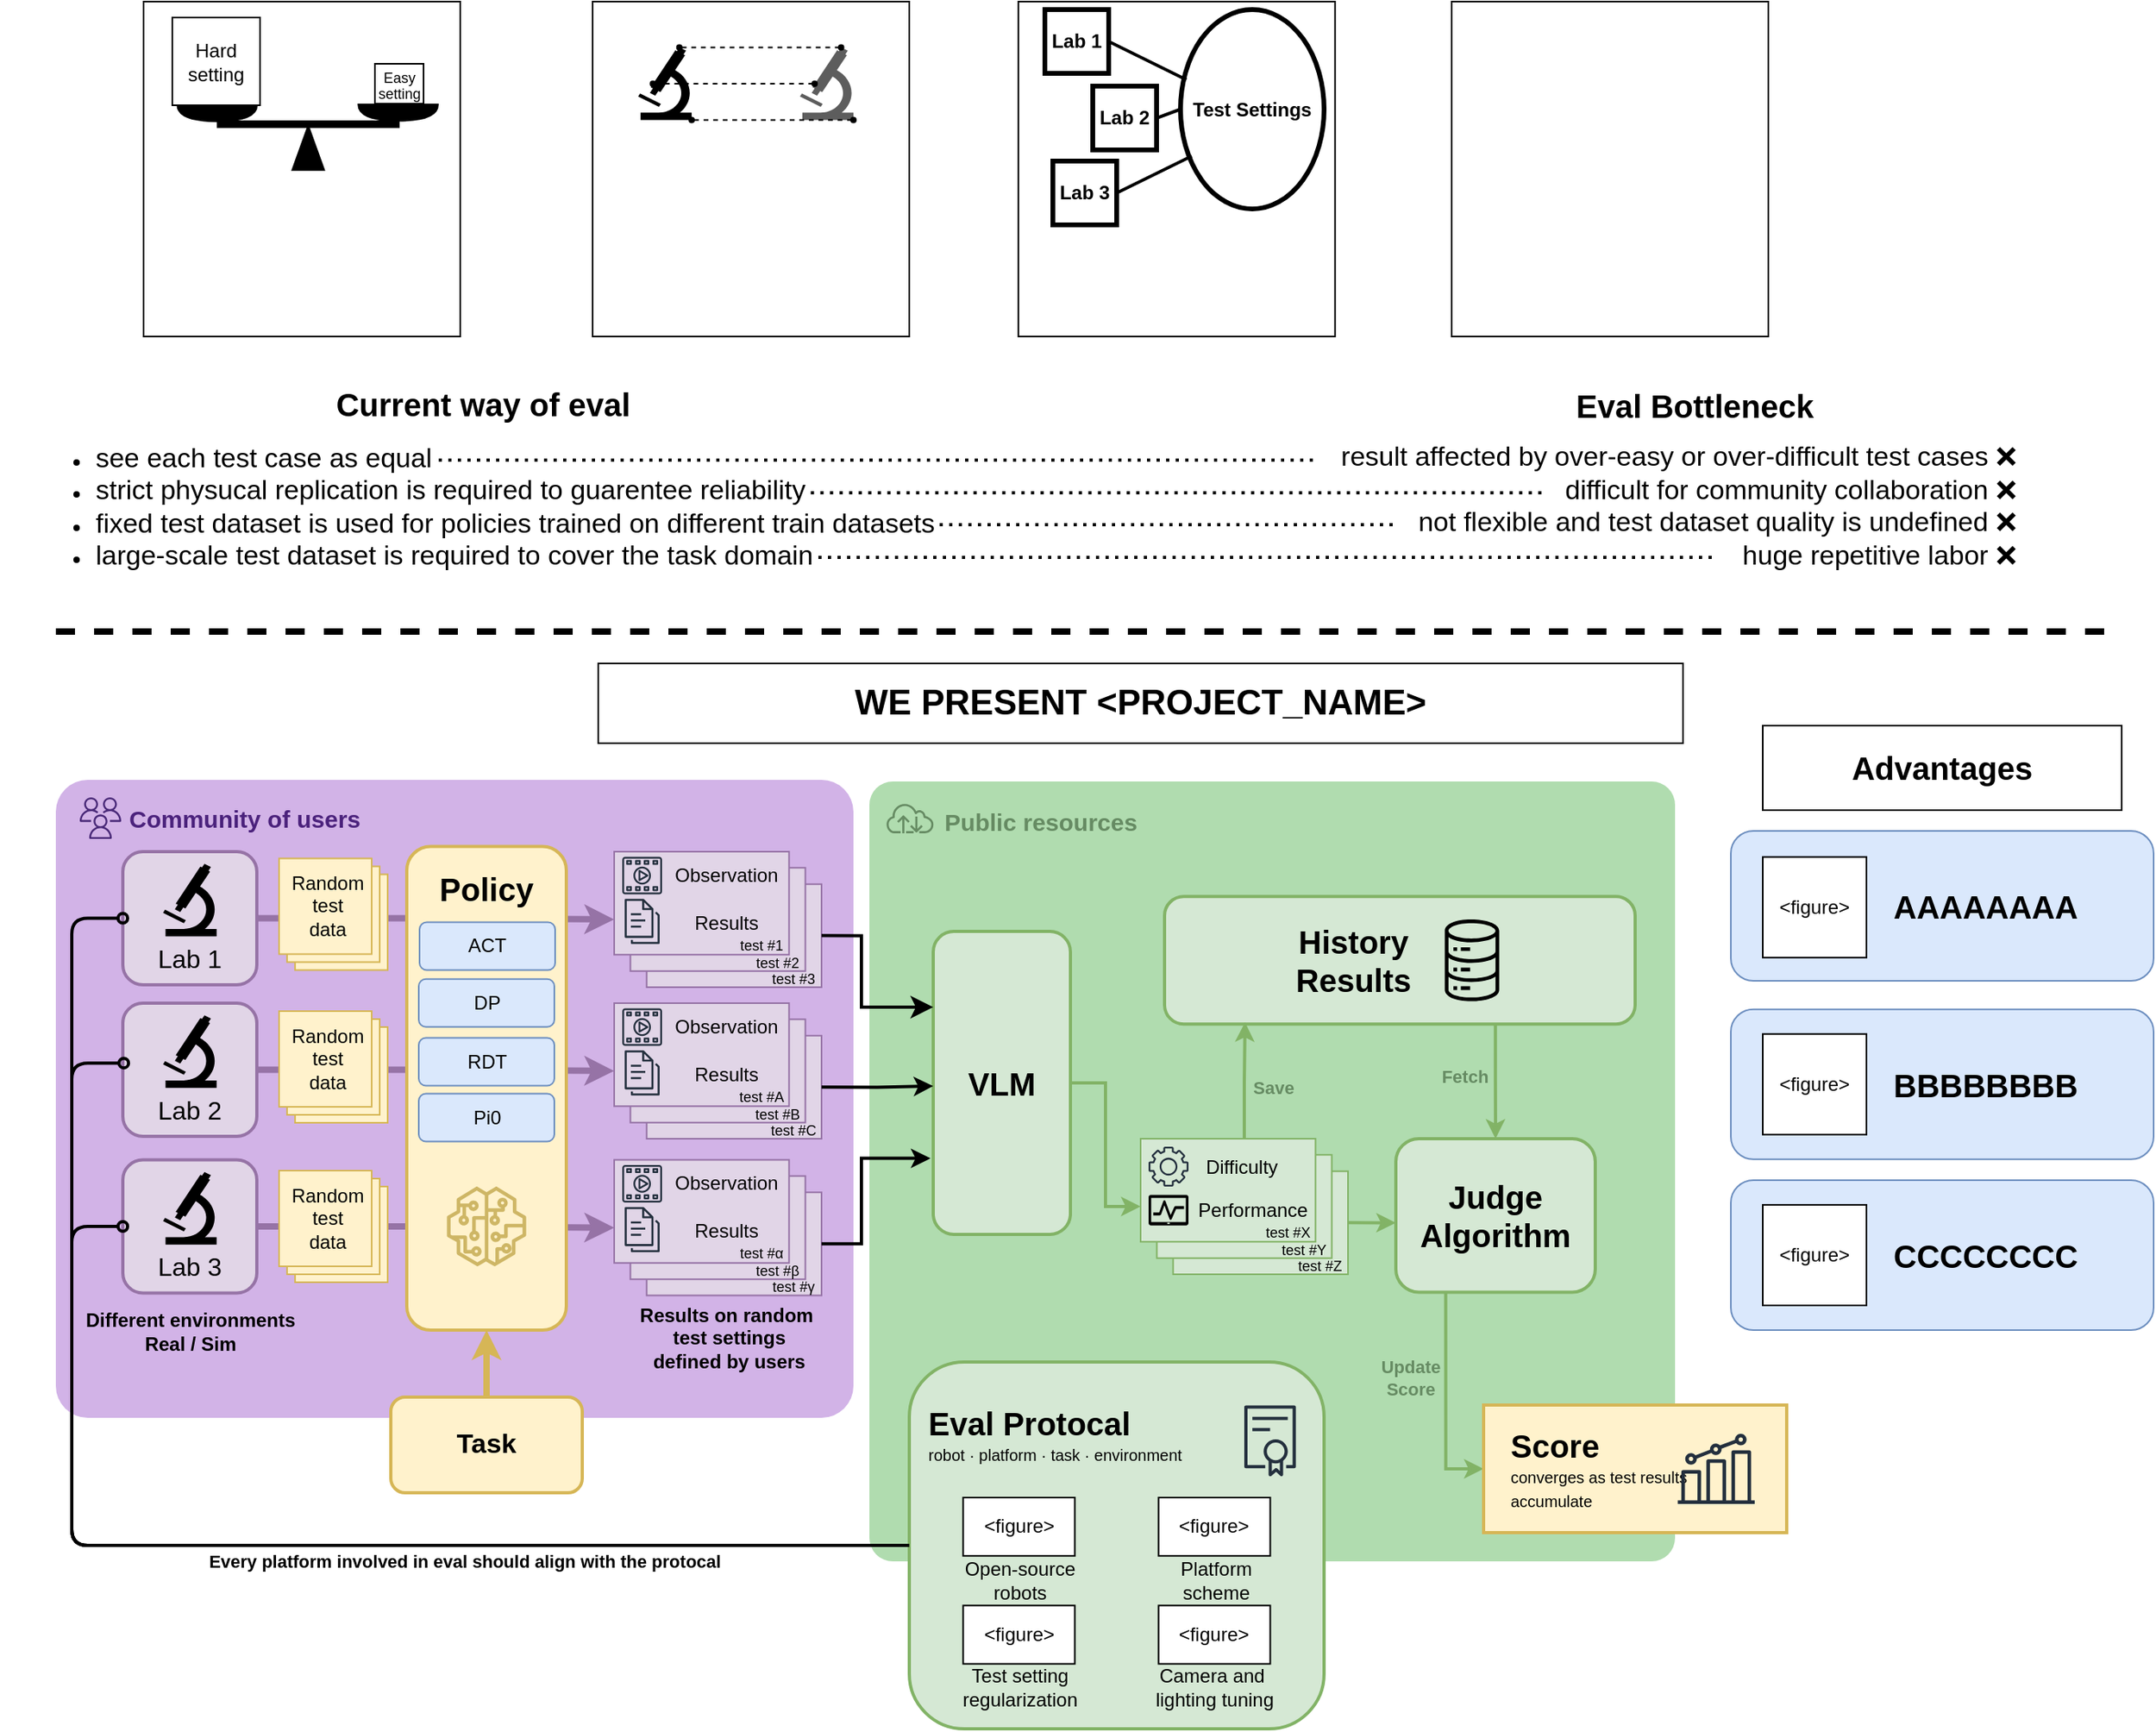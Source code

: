 <mxfile version="28.2.3">
  <diagram name="第 1 页" id="IuIpj2X9DTV7a9tfboCk">
    <mxGraphModel dx="3062" dy="1533" grid="1" gridSize="5" guides="1" tooltips="1" connect="1" arrows="1" fold="1" page="1" pageScale="1" pageWidth="2009" pageHeight="827" math="0" shadow="0">
      <root>
        <mxCell id="0" />
        <mxCell id="1" parent="0" />
        <mxCell id="SBJIOkQ2_eh-6NDm1D8v-18" value="" style="rounded=1;whiteSpace=wrap;html=1;fillColor=#B0DCAF;strokeColor=none;arcSize=3;" parent="1" vertex="1">
          <mxGeometry x="470" y="429" width="505" height="489" as="geometry" />
        </mxCell>
        <mxCell id="SBJIOkQ2_eh-6NDm1D8v-41" value="" style="rounded=1;whiteSpace=wrap;html=1;fillColor=#D2B3E7;strokeColor=none;arcSize=5;" parent="1" vertex="1">
          <mxGeometry x="-40" y="428" width="500" height="400" as="geometry" />
        </mxCell>
        <mxCell id="SBJIOkQ2_eh-6NDm1D8v-1" value="&lt;b&gt;&lt;font style=&quot;font-size: 20px;&quot;&gt;Current way of eval&lt;/font&gt;&lt;/b&gt;&lt;div&gt;&lt;ul&gt;&lt;li style=&quot;text-align: left;&quot;&gt;&lt;font style=&quot;font-size: 17px;&quot;&gt;see each test case as equal&lt;/font&gt;&lt;/li&gt;&lt;li style=&quot;text-align: left;&quot;&gt;&lt;font style=&quot;font-size: 17px;&quot;&gt;strict physucal replication is required to guarentee reliability&lt;/font&gt;&lt;/li&gt;&lt;li style=&quot;text-align: left;&quot;&gt;&lt;font style=&quot;font-size: 17px;&quot;&gt;fixed test dataset is used for policies trained on different train datasets&lt;/font&gt;&lt;/li&gt;&lt;li style=&quot;text-align: left;&quot;&gt;&lt;font style=&quot;font-size: 17px;&quot;&gt;large-scale test dataset is required to cover the task domain&lt;/font&gt;&lt;/li&gt;&lt;/ul&gt;&lt;/div&gt;" style="rounded=0;whiteSpace=wrap;html=1;fillColor=none;dashed=1;dashPattern=8 8;strokeColor=none;" parent="1" vertex="1">
          <mxGeometry x="-75" y="155" width="606" height="180" as="geometry" />
        </mxCell>
        <mxCell id="SBJIOkQ2_eh-6NDm1D8v-2" value="" style="endArrow=none;dashed=1;html=1;rounded=0;strokeWidth=4;" parent="1" edge="1">
          <mxGeometry width="50" height="50" relative="1" as="geometry">
            <mxPoint x="-40" y="335" as="sourcePoint" />
            <mxPoint x="1245" y="335" as="targetPoint" />
          </mxGeometry>
        </mxCell>
        <mxCell id="SBJIOkQ2_eh-6NDm1D8v-3" value="&lt;b style=&quot;&quot;&gt;&lt;font style=&quot;font-size: 22px;&quot;&gt;WE PRESENT &amp;lt;PROJECT_NAME&amp;gt;&lt;/font&gt;&lt;/b&gt;" style="rounded=0;whiteSpace=wrap;html=1;" parent="1" vertex="1">
          <mxGeometry x="300" y="355" width="680" height="50" as="geometry" />
        </mxCell>
        <mxCell id="SBJIOkQ2_eh-6NDm1D8v-4" value="&lt;font style=&quot;font-size: 20px;&quot;&gt;&lt;b&gt;Advantages&lt;/b&gt;&lt;/font&gt;&lt;div&gt;&lt;span style=&quot;font-size: 20px;&quot;&gt;&lt;b&gt;&lt;br&gt;&lt;/b&gt;&lt;/span&gt;&lt;div style=&quot;text-align: right;&quot;&gt;&lt;br&gt;&lt;/div&gt;&lt;div style=&quot;text-align: right;&quot;&gt;&lt;font style=&quot;font-size: 17px;&quot;&gt;&lt;br&gt;&lt;/font&gt;&lt;/div&gt;&lt;/div&gt;" style="rounded=0;whiteSpace=wrap;html=1;verticalAlign=top;spacingTop=8;" parent="1" vertex="1">
          <mxGeometry x="1030" y="394" width="225" height="53" as="geometry" />
        </mxCell>
        <mxCell id="SBJIOkQ2_eh-6NDm1D8v-19" value="&lt;font style=&quot;font-size: 20px;&quot;&gt;&lt;b&gt;VLM&lt;/b&gt;&lt;/font&gt;" style="rounded=1;whiteSpace=wrap;html=1;fillColor=#d5e8d4;strokeColor=#82b366;strokeWidth=2;" parent="1" vertex="1">
          <mxGeometry x="510" y="523" width="86" height="190" as="geometry" />
        </mxCell>
        <mxCell id="SBJIOkQ2_eh-6NDm1D8v-172" style="edgeStyle=orthogonalEdgeStyle;rounded=0;orthogonalLoop=1;jettySize=auto;html=1;exitX=0.25;exitY=1;exitDx=0;exitDy=0;entryX=0;entryY=0.5;entryDx=0;entryDy=0;fillColor=#d5e8d4;strokeColor=#82b366;strokeWidth=2;" parent="1" source="SBJIOkQ2_eh-6NDm1D8v-20" target="SBJIOkQ2_eh-6NDm1D8v-168" edge="1">
          <mxGeometry relative="1" as="geometry" />
        </mxCell>
        <mxCell id="SBJIOkQ2_eh-6NDm1D8v-173" value="Update&lt;div&gt;Score&lt;/div&gt;" style="edgeLabel;html=1;align=center;verticalAlign=middle;resizable=0;points=[];labelBackgroundColor=none;fontSize=11;fontStyle=1;fontColor=light-dark(#668B63,#BEC8D4);" parent="SBJIOkQ2_eh-6NDm1D8v-172" vertex="1" connectable="0">
          <mxGeometry x="-0.178" relative="1" as="geometry">
            <mxPoint x="-23" y="-2" as="offset" />
          </mxGeometry>
        </mxCell>
        <mxCell id="SBJIOkQ2_eh-6NDm1D8v-20" value="&lt;font style=&quot;font-size: 20px;&quot;&gt;&lt;b&gt;Judge&lt;/b&gt;&lt;/font&gt;&lt;div&gt;&lt;font style=&quot;font-size: 20px;&quot;&gt;&lt;b&gt;Algorithm&lt;/b&gt;&lt;/font&gt;&lt;/div&gt;" style="rounded=1;whiteSpace=wrap;html=1;fillColor=#d5e8d4;strokeColor=#82b366;strokeWidth=2;" parent="1" vertex="1">
          <mxGeometry x="800" y="653" width="125" height="96.24" as="geometry" />
        </mxCell>
        <mxCell id="SBJIOkQ2_eh-6NDm1D8v-21" value="" style="rounded=1;whiteSpace=wrap;html=1;fillColor=#d5e8d4;strokeColor=#82b366;align=center;spacingLeft=0;strokeWidth=2;" parent="1" vertex="1">
          <mxGeometry x="655" y="501.12" width="295" height="80" as="geometry" />
        </mxCell>
        <mxCell id="SBJIOkQ2_eh-6NDm1D8v-22" value="&lt;font style=&quot;font-size: 20px;&quot;&gt;&lt;b style=&quot;&quot;&gt;Eval&amp;nbsp;&lt;/b&gt;&lt;b style=&quot;background-color: transparent; color: light-dark(rgb(0, 0, 0), rgb(255, 255, 255));&quot;&gt;Bottleneck&lt;/b&gt;&lt;/font&gt;" style="rounded=0;whiteSpace=wrap;html=1;fillColor=none;dashed=1;dashPattern=8 8;strokeColor=none;" parent="1" vertex="1">
          <mxGeometry x="885" y="173" width="205" height="40" as="geometry" />
        </mxCell>
        <mxCell id="SBJIOkQ2_eh-6NDm1D8v-26" value="" style="group;strokeWidth=2;" parent="1" vertex="1" connectable="0">
          <mxGeometry x="2" y="473" width="84" height="83.5" as="geometry" />
        </mxCell>
        <mxCell id="SBJIOkQ2_eh-6NDm1D8v-24" value="&lt;font style=&quot;font-size: 16px;&quot;&gt;Lab 1&lt;/font&gt;" style="rounded=1;whiteSpace=wrap;html=1;fillColor=#e1d5e7;strokeColor=#9673a6;verticalAlign=bottom;fontSize=19;spacingBottom=3;strokeWidth=2;" parent="SBJIOkQ2_eh-6NDm1D8v-26" vertex="1">
          <mxGeometry width="84" height="83.5" as="geometry" />
        </mxCell>
        <mxCell id="SBJIOkQ2_eh-6NDm1D8v-25" value="" style="shape=mxgraph.signs.science.microscope;html=1;pointerEvents=1;fillColor=#000000;strokeColor=none;verticalLabelPosition=bottom;verticalAlign=top;align=center;sketch=0;" parent="SBJIOkQ2_eh-6NDm1D8v-26" vertex="1">
          <mxGeometry x="25.208" y="7.591" width="33.575" height="45.545" as="geometry" />
        </mxCell>
        <mxCell id="SBJIOkQ2_eh-6NDm1D8v-89" value="" style="group" parent="1" vertex="1" connectable="0">
          <mxGeometry x="310" y="473" width="139" height="91.75" as="geometry" />
        </mxCell>
        <mxCell id="SBJIOkQ2_eh-6NDm1D8v-93" value="" style="group" parent="SBJIOkQ2_eh-6NDm1D8v-89" vertex="1" connectable="0">
          <mxGeometry width="139" height="91.75" as="geometry" />
        </mxCell>
        <mxCell id="SBJIOkQ2_eh-6NDm1D8v-84" value="" style="verticalLabelPosition=bottom;verticalAlign=top;html=1;shape=mxgraph.basic.layered_rect;dx=20.35;outlineConnect=0;whiteSpace=wrap;fillColor=#e1d5e7;strokeColor=#9673a6;" parent="SBJIOkQ2_eh-6NDm1D8v-93" vertex="1">
          <mxGeometry width="130" height="85" as="geometry" />
        </mxCell>
        <mxCell id="SBJIOkQ2_eh-6NDm1D8v-68" value="" style="sketch=0;outlineConnect=0;fontColor=#232F3E;gradientColor=none;fillColor=#232F3D;strokeColor=none;dashed=0;verticalLabelPosition=bottom;verticalAlign=top;align=center;html=1;fontSize=12;fontStyle=0;aspect=fixed;pointerEvents=1;shape=mxgraph.aws4.multimedia;" parent="SBJIOkQ2_eh-6NDm1D8v-93" vertex="1">
          <mxGeometry x="5" y="3.25" width="25.11" height="23.5" as="geometry" />
        </mxCell>
        <mxCell id="SBJIOkQ2_eh-6NDm1D8v-70" value="" style="sketch=0;outlineConnect=0;fontColor=#232F3E;gradientColor=none;fillColor=#232F3D;strokeColor=none;dashed=0;verticalLabelPosition=bottom;verticalAlign=top;align=center;html=1;fontSize=12;fontStyle=0;aspect=fixed;pointerEvents=1;shape=mxgraph.aws4.documents3;" parent="SBJIOkQ2_eh-6NDm1D8v-93" vertex="1">
          <mxGeometry x="6.59" y="28.75" width="21.92" height="30" as="geometry" />
        </mxCell>
        <mxCell id="SBJIOkQ2_eh-6NDm1D8v-74" value="Observation" style="text;html=1;align=center;verticalAlign=middle;resizable=0;points=[];autosize=1;strokeColor=none;fillColor=none;" parent="SBJIOkQ2_eh-6NDm1D8v-93" vertex="1">
          <mxGeometry x="25" width="90" height="30" as="geometry" />
        </mxCell>
        <mxCell id="SBJIOkQ2_eh-6NDm1D8v-75" value="Results" style="text;html=1;align=center;verticalAlign=middle;resizable=0;points=[];autosize=1;strokeColor=none;fillColor=none;" parent="SBJIOkQ2_eh-6NDm1D8v-93" vertex="1">
          <mxGeometry x="40" y="29.75" width="60" height="30" as="geometry" />
        </mxCell>
        <mxCell id="SBJIOkQ2_eh-6NDm1D8v-85" value="&lt;font&gt;test #1&lt;/font&gt;" style="text;html=1;align=center;verticalAlign=middle;resizable=0;points=[];autosize=1;strokeColor=none;fillColor=none;fontSize=9;" parent="SBJIOkQ2_eh-6NDm1D8v-93" vertex="1">
          <mxGeometry x="67" y="46.25" width="50" height="25" as="geometry" />
        </mxCell>
        <mxCell id="SBJIOkQ2_eh-6NDm1D8v-87" value="&lt;font&gt;test #3&lt;/font&gt;" style="text;html=1;align=center;verticalAlign=middle;resizable=0;points=[];autosize=1;strokeColor=none;fillColor=none;fontSize=9;" parent="SBJIOkQ2_eh-6NDm1D8v-93" vertex="1">
          <mxGeometry x="87" y="67.75" width="50" height="25" as="geometry" />
        </mxCell>
        <mxCell id="SBJIOkQ2_eh-6NDm1D8v-86" value="&lt;font&gt;test #2&lt;/font&gt;" style="text;html=1;align=center;verticalAlign=middle;resizable=0;points=[];autosize=1;strokeColor=none;fillColor=none;fontSize=9;" parent="SBJIOkQ2_eh-6NDm1D8v-93" vertex="1">
          <mxGeometry x="77" y="57.75" width="50" height="25" as="geometry" />
        </mxCell>
        <mxCell id="SBJIOkQ2_eh-6NDm1D8v-91" style="edgeStyle=orthogonalEdgeStyle;rounded=0;orthogonalLoop=1;jettySize=auto;html=1;strokeWidth=4;fillColor=#e1d5e7;strokeColor=#9673a6;" parent="1" source="SBJIOkQ2_eh-6NDm1D8v-24" target="SBJIOkQ2_eh-6NDm1D8v-84" edge="1">
          <mxGeometry relative="1" as="geometry" />
        </mxCell>
        <mxCell id="SBJIOkQ2_eh-6NDm1D8v-94" value="" style="group" parent="1" vertex="1" connectable="0">
          <mxGeometry y="713" width="114" height="83.5" as="geometry" />
        </mxCell>
        <mxCell id="SBJIOkQ2_eh-6NDm1D8v-95" value="&lt;font style=&quot;font-size: 16px;&quot;&gt;Lab 3&lt;/font&gt;" style="rounded=1;whiteSpace=wrap;html=1;fillColor=#e1d5e7;strokeColor=#9673a6;verticalAlign=bottom;fontSize=19;spacingBottom=3;strokeWidth=2;" parent="SBJIOkQ2_eh-6NDm1D8v-94" vertex="1">
          <mxGeometry x="2" y="-46.75" width="84" height="83.5" as="geometry" />
        </mxCell>
        <mxCell id="SBJIOkQ2_eh-6NDm1D8v-96" value="" style="shape=mxgraph.signs.science.microscope;html=1;pointerEvents=1;fillColor=#000000;strokeColor=none;verticalLabelPosition=bottom;verticalAlign=top;align=center;sketch=0;" parent="SBJIOkQ2_eh-6NDm1D8v-94" vertex="1">
          <mxGeometry x="27.208" y="-39.159" width="33.575" height="45.545" as="geometry" />
        </mxCell>
        <mxCell id="SBJIOkQ2_eh-6NDm1D8v-178" value="Different environments&lt;div&gt;Real / Sim&lt;/div&gt;" style="text;html=1;align=center;verticalAlign=middle;resizable=0;points=[];autosize=1;strokeColor=none;fillColor=none;fontStyle=1" parent="SBJIOkQ2_eh-6NDm1D8v-94" vertex="1">
          <mxGeometry x="-26" y="38.5" width="140" height="45" as="geometry" />
        </mxCell>
        <mxCell id="SBJIOkQ2_eh-6NDm1D8v-97" value="" style="group" parent="1" vertex="1" connectable="0">
          <mxGeometry x="310" y="666.25" width="139" height="92.75" as="geometry" />
        </mxCell>
        <mxCell id="SBJIOkQ2_eh-6NDm1D8v-98" value="" style="group" parent="SBJIOkQ2_eh-6NDm1D8v-97" vertex="1" connectable="0">
          <mxGeometry width="139" height="92.75" as="geometry" />
        </mxCell>
        <mxCell id="SBJIOkQ2_eh-6NDm1D8v-99" value="" style="verticalLabelPosition=bottom;verticalAlign=top;html=1;shape=mxgraph.basic.layered_rect;dx=20.35;outlineConnect=0;whiteSpace=wrap;fillColor=#e1d5e7;strokeColor=#9673a6;" parent="SBJIOkQ2_eh-6NDm1D8v-98" vertex="1">
          <mxGeometry width="130" height="85" as="geometry" />
        </mxCell>
        <mxCell id="SBJIOkQ2_eh-6NDm1D8v-100" value="" style="sketch=0;outlineConnect=0;fontColor=#232F3E;gradientColor=none;fillColor=#232F3D;strokeColor=none;dashed=0;verticalLabelPosition=bottom;verticalAlign=top;align=center;html=1;fontSize=12;fontStyle=0;aspect=fixed;pointerEvents=1;shape=mxgraph.aws4.multimedia;" parent="SBJIOkQ2_eh-6NDm1D8v-98" vertex="1">
          <mxGeometry x="5" y="3.25" width="25.11" height="23.5" as="geometry" />
        </mxCell>
        <mxCell id="SBJIOkQ2_eh-6NDm1D8v-101" value="" style="sketch=0;outlineConnect=0;fontColor=#232F3E;gradientColor=none;fillColor=#232F3D;strokeColor=none;dashed=0;verticalLabelPosition=bottom;verticalAlign=top;align=center;html=1;fontSize=12;fontStyle=0;aspect=fixed;pointerEvents=1;shape=mxgraph.aws4.documents3;" parent="SBJIOkQ2_eh-6NDm1D8v-98" vertex="1">
          <mxGeometry x="6.59" y="28.75" width="21.92" height="30" as="geometry" />
        </mxCell>
        <mxCell id="SBJIOkQ2_eh-6NDm1D8v-102" value="Observation" style="text;html=1;align=center;verticalAlign=middle;resizable=0;points=[];autosize=1;strokeColor=none;fillColor=none;" parent="SBJIOkQ2_eh-6NDm1D8v-98" vertex="1">
          <mxGeometry x="25" width="90" height="30" as="geometry" />
        </mxCell>
        <mxCell id="SBJIOkQ2_eh-6NDm1D8v-103" value="Results" style="text;html=1;align=center;verticalAlign=middle;resizable=0;points=[];autosize=1;strokeColor=none;fillColor=none;" parent="SBJIOkQ2_eh-6NDm1D8v-98" vertex="1">
          <mxGeometry x="40" y="29.75" width="60" height="30" as="geometry" />
        </mxCell>
        <mxCell id="SBJIOkQ2_eh-6NDm1D8v-104" value="&lt;font&gt;test #α&lt;/font&gt;" style="text;html=1;align=center;verticalAlign=middle;resizable=0;points=[];autosize=1;strokeColor=none;fillColor=none;fontSize=9;" parent="SBJIOkQ2_eh-6NDm1D8v-98" vertex="1">
          <mxGeometry x="67" y="46.25" width="50" height="25" as="geometry" />
        </mxCell>
        <mxCell id="SBJIOkQ2_eh-6NDm1D8v-105" value="&lt;font&gt;test #γ&lt;/font&gt;" style="text;html=1;align=center;verticalAlign=middle;resizable=0;points=[];autosize=1;strokeColor=none;fillColor=none;fontSize=9;" parent="SBJIOkQ2_eh-6NDm1D8v-98" vertex="1">
          <mxGeometry x="87" y="66.75" width="50" height="25" as="geometry" />
        </mxCell>
        <mxCell id="SBJIOkQ2_eh-6NDm1D8v-106" value="&lt;font&gt;test #β&lt;/font&gt;" style="text;html=1;align=center;verticalAlign=middle;resizable=0;points=[];autosize=1;strokeColor=none;fillColor=none;fontSize=9;" parent="SBJIOkQ2_eh-6NDm1D8v-98" vertex="1">
          <mxGeometry x="77" y="56.75" width="50" height="25" as="geometry" />
        </mxCell>
        <mxCell id="SBJIOkQ2_eh-6NDm1D8v-107" style="edgeStyle=orthogonalEdgeStyle;rounded=0;orthogonalLoop=1;jettySize=auto;html=1;strokeWidth=4;fillColor=#e1d5e7;strokeColor=#9673a6;" parent="1" source="SBJIOkQ2_eh-6NDm1D8v-95" target="SBJIOkQ2_eh-6NDm1D8v-99" edge="1">
          <mxGeometry relative="1" as="geometry" />
        </mxCell>
        <mxCell id="SBJIOkQ2_eh-6NDm1D8v-108" value="" style="group;strokeWidth=2;" parent="1" vertex="1" connectable="0">
          <mxGeometry x="2" y="568" width="84" height="83.5" as="geometry" />
        </mxCell>
        <mxCell id="SBJIOkQ2_eh-6NDm1D8v-109" value="&lt;font style=&quot;font-size: 16px;&quot;&gt;Lab 2&lt;/font&gt;" style="rounded=1;whiteSpace=wrap;html=1;fillColor=#e1d5e7;strokeColor=#9673a6;verticalAlign=bottom;fontSize=19;spacingBottom=3;strokeWidth=2;" parent="SBJIOkQ2_eh-6NDm1D8v-108" vertex="1">
          <mxGeometry width="84" height="83.5" as="geometry" />
        </mxCell>
        <mxCell id="SBJIOkQ2_eh-6NDm1D8v-110" value="" style="shape=mxgraph.signs.science.microscope;html=1;pointerEvents=1;fillColor=#000000;strokeColor=none;verticalLabelPosition=bottom;verticalAlign=top;align=center;sketch=0;" parent="SBJIOkQ2_eh-6NDm1D8v-108" vertex="1">
          <mxGeometry x="25.208" y="7.591" width="33.575" height="45.545" as="geometry" />
        </mxCell>
        <mxCell id="SBJIOkQ2_eh-6NDm1D8v-111" value="" style="group" parent="1" vertex="1" connectable="0">
          <mxGeometry x="310" y="568" width="139" height="92.75" as="geometry" />
        </mxCell>
        <mxCell id="SBJIOkQ2_eh-6NDm1D8v-112" value="" style="group" parent="SBJIOkQ2_eh-6NDm1D8v-111" vertex="1" connectable="0">
          <mxGeometry width="139" height="92.75" as="geometry" />
        </mxCell>
        <mxCell id="SBJIOkQ2_eh-6NDm1D8v-113" value="" style="verticalLabelPosition=bottom;verticalAlign=top;html=1;shape=mxgraph.basic.layered_rect;dx=20.35;outlineConnect=0;whiteSpace=wrap;fillColor=#e1d5e7;strokeColor=#9673a6;" parent="SBJIOkQ2_eh-6NDm1D8v-112" vertex="1">
          <mxGeometry width="130" height="85" as="geometry" />
        </mxCell>
        <mxCell id="SBJIOkQ2_eh-6NDm1D8v-114" value="" style="sketch=0;outlineConnect=0;fontColor=#232F3E;gradientColor=none;fillColor=#232F3D;strokeColor=none;dashed=0;verticalLabelPosition=bottom;verticalAlign=top;align=center;html=1;fontSize=12;fontStyle=0;aspect=fixed;pointerEvents=1;shape=mxgraph.aws4.multimedia;" parent="SBJIOkQ2_eh-6NDm1D8v-112" vertex="1">
          <mxGeometry x="5" y="3.25" width="25.11" height="23.5" as="geometry" />
        </mxCell>
        <mxCell id="SBJIOkQ2_eh-6NDm1D8v-115" value="" style="sketch=0;outlineConnect=0;fontColor=#232F3E;gradientColor=none;fillColor=#232F3D;strokeColor=none;dashed=0;verticalLabelPosition=bottom;verticalAlign=top;align=center;html=1;fontSize=12;fontStyle=0;aspect=fixed;pointerEvents=1;shape=mxgraph.aws4.documents3;" parent="SBJIOkQ2_eh-6NDm1D8v-112" vertex="1">
          <mxGeometry x="6.59" y="28.75" width="21.92" height="30" as="geometry" />
        </mxCell>
        <mxCell id="SBJIOkQ2_eh-6NDm1D8v-116" value="Observation" style="text;html=1;align=center;verticalAlign=middle;resizable=0;points=[];autosize=1;strokeColor=none;fillColor=none;" parent="SBJIOkQ2_eh-6NDm1D8v-112" vertex="1">
          <mxGeometry x="25" width="90" height="30" as="geometry" />
        </mxCell>
        <mxCell id="SBJIOkQ2_eh-6NDm1D8v-117" value="Results" style="text;html=1;align=center;verticalAlign=middle;resizable=0;points=[];autosize=1;strokeColor=none;fillColor=none;" parent="SBJIOkQ2_eh-6NDm1D8v-112" vertex="1">
          <mxGeometry x="40" y="29.75" width="60" height="30" as="geometry" />
        </mxCell>
        <mxCell id="SBJIOkQ2_eh-6NDm1D8v-118" value="&lt;font&gt;test #A&lt;/font&gt;" style="text;html=1;align=center;verticalAlign=middle;resizable=0;points=[];autosize=1;strokeColor=none;fillColor=none;fontSize=9;" parent="SBJIOkQ2_eh-6NDm1D8v-112" vertex="1">
          <mxGeometry x="67" y="46.25" width="50" height="25" as="geometry" />
        </mxCell>
        <mxCell id="SBJIOkQ2_eh-6NDm1D8v-119" value="&lt;font&gt;test #C&lt;/font&gt;" style="text;html=1;align=center;verticalAlign=middle;resizable=0;points=[];autosize=1;strokeColor=none;fillColor=none;fontSize=9;" parent="SBJIOkQ2_eh-6NDm1D8v-112" vertex="1">
          <mxGeometry x="87" y="67.75" width="50" height="25" as="geometry" />
        </mxCell>
        <mxCell id="SBJIOkQ2_eh-6NDm1D8v-120" value="&lt;font&gt;test #B&lt;/font&gt;" style="text;html=1;align=center;verticalAlign=middle;resizable=0;points=[];autosize=1;strokeColor=none;fillColor=none;fontSize=9;" parent="SBJIOkQ2_eh-6NDm1D8v-112" vertex="1">
          <mxGeometry x="77" y="57.75" width="50" height="25" as="geometry" />
        </mxCell>
        <mxCell id="SBJIOkQ2_eh-6NDm1D8v-121" style="edgeStyle=orthogonalEdgeStyle;rounded=0;orthogonalLoop=1;jettySize=auto;html=1;strokeWidth=4;fillColor=#e1d5e7;strokeColor=#9673a6;" parent="1" source="SBJIOkQ2_eh-6NDm1D8v-109" target="SBJIOkQ2_eh-6NDm1D8v-113" edge="1">
          <mxGeometry relative="1" as="geometry" />
        </mxCell>
        <mxCell id="SBJIOkQ2_eh-6NDm1D8v-125" value="" style="group" parent="1" vertex="1" connectable="0">
          <mxGeometry x="495" y="793" width="260" height="230" as="geometry" />
        </mxCell>
        <mxCell id="SBJIOkQ2_eh-6NDm1D8v-123" value="&lt;span style=&quot;font-size: 20px;&quot;&gt;&lt;b&gt;Eval Protocal&lt;/b&gt;&lt;/span&gt;&lt;div&gt;&lt;font size=&quot;1&quot;&gt;robot · platform · task · environment&lt;/font&gt;&lt;/div&gt;" style="rounded=1;whiteSpace=wrap;html=1;fillColor=#d5e8d4;strokeColor=#82b366;align=left;spacingLeft=10;strokeWidth=2;verticalAlign=top;spacingTop=20;" parent="SBJIOkQ2_eh-6NDm1D8v-125" vertex="1">
          <mxGeometry width="260" height="230.0" as="geometry" />
        </mxCell>
        <mxCell id="SBJIOkQ2_eh-6NDm1D8v-169" value="" style="sketch=0;outlineConnect=0;fontColor=#232F3E;gradientColor=none;fillColor=#232F3D;strokeColor=none;dashed=0;verticalLabelPosition=bottom;verticalAlign=top;align=center;html=1;fontSize=12;fontStyle=0;aspect=fixed;pointerEvents=1;shape=mxgraph.aws4.credentials;" parent="SBJIOkQ2_eh-6NDm1D8v-125" vertex="1">
          <mxGeometry x="210" y="27" width="32.31" height="45" as="geometry" />
        </mxCell>
        <mxCell id="SBJIOkQ2_eh-6NDm1D8v-180" value="Open-source&lt;div&gt;robots&lt;/div&gt;" style="text;html=1;align=center;verticalAlign=middle;resizable=0;points=[];autosize=1;strokeColor=none;fillColor=none;" parent="SBJIOkQ2_eh-6NDm1D8v-125" vertex="1">
          <mxGeometry x="23.75" y="114.272" width="90" height="45" as="geometry" />
        </mxCell>
        <mxCell id="SBJIOkQ2_eh-6NDm1D8v-181" value="Platform&lt;div&gt;scheme&lt;/div&gt;" style="text;html=1;align=center;verticalAlign=middle;resizable=0;points=[];autosize=1;strokeColor=none;fillColor=none;" parent="SBJIOkQ2_eh-6NDm1D8v-125" vertex="1">
          <mxGeometry x="159.25" y="114.272" width="65" height="45" as="geometry" />
        </mxCell>
        <mxCell id="SBJIOkQ2_eh-6NDm1D8v-182" value="Test setting&lt;div&gt;regularization&lt;/div&gt;" style="text;html=1;align=center;verticalAlign=middle;resizable=0;points=[];autosize=1;strokeColor=none;fillColor=none;" parent="SBJIOkQ2_eh-6NDm1D8v-125" vertex="1">
          <mxGeometry x="21.25" y="181.957" width="95" height="45" as="geometry" />
        </mxCell>
        <mxCell id="SBJIOkQ2_eh-6NDm1D8v-183" value="Camera and&amp;nbsp;&lt;div&gt;lighting tuning&lt;/div&gt;" style="text;html=1;align=center;verticalAlign=middle;resizable=0;points=[];autosize=1;strokeColor=none;fillColor=none;" parent="SBJIOkQ2_eh-6NDm1D8v-125" vertex="1">
          <mxGeometry x="143.75" y="181.957" width="95" height="45" as="geometry" />
        </mxCell>
        <mxCell id="SBJIOkQ2_eh-6NDm1D8v-185" value="&amp;lt;figure&amp;gt;" style="rounded=0;whiteSpace=wrap;html=1;" parent="SBJIOkQ2_eh-6NDm1D8v-125" vertex="1">
          <mxGeometry x="33.75" y="84.999" width="70" height="36.591" as="geometry" />
        </mxCell>
        <mxCell id="SBJIOkQ2_eh-6NDm1D8v-186" value="&amp;lt;figure&amp;gt;" style="rounded=0;whiteSpace=wrap;html=1;" parent="SBJIOkQ2_eh-6NDm1D8v-125" vertex="1">
          <mxGeometry x="33.75" y="152.685" width="70" height="36.591" as="geometry" />
        </mxCell>
        <mxCell id="SBJIOkQ2_eh-6NDm1D8v-187" value="&amp;lt;figure&amp;gt;" style="rounded=0;whiteSpace=wrap;html=1;" parent="SBJIOkQ2_eh-6NDm1D8v-125" vertex="1">
          <mxGeometry x="156.25" y="84.999" width="70" height="36.591" as="geometry" />
        </mxCell>
        <mxCell id="SBJIOkQ2_eh-6NDm1D8v-188" value="&amp;lt;figure&amp;gt;" style="rounded=0;whiteSpace=wrap;html=1;" parent="SBJIOkQ2_eh-6NDm1D8v-125" vertex="1">
          <mxGeometry x="156.25" y="152.685" width="70" height="36.591" as="geometry" />
        </mxCell>
        <mxCell id="SBJIOkQ2_eh-6NDm1D8v-126" value="" style="endArrow=oval;html=1;rounded=1;fontSize=13;exitX=0;exitY=0.5;exitDx=0;exitDy=0;entryX=0;entryY=0.5;entryDx=0;entryDy=0;edgeStyle=orthogonalEdgeStyle;endFill=0;strokeWidth=2;" parent="1" source="SBJIOkQ2_eh-6NDm1D8v-123" target="SBJIOkQ2_eh-6NDm1D8v-95" edge="1">
          <mxGeometry width="50" height="50" relative="1" as="geometry">
            <mxPoint x="365" y="908" as="sourcePoint" />
            <mxPoint x="415" y="858" as="targetPoint" />
            <Array as="points">
              <mxPoint x="-30" y="908" />
              <mxPoint x="-30" y="708" />
            </Array>
          </mxGeometry>
        </mxCell>
        <mxCell id="SBJIOkQ2_eh-6NDm1D8v-131" value="" style="endArrow=oval;html=1;rounded=1;fontSize=13;exitX=0;exitY=0.5;exitDx=0;exitDy=0;entryX=0.007;entryY=0.45;entryDx=0;entryDy=0;edgeStyle=orthogonalEdgeStyle;entryPerimeter=0;endFill=0;strokeWidth=2;" parent="1" source="SBJIOkQ2_eh-6NDm1D8v-123" target="SBJIOkQ2_eh-6NDm1D8v-109" edge="1">
          <mxGeometry width="50" height="50" relative="1" as="geometry">
            <mxPoint x="490" y="916" as="sourcePoint" />
            <mxPoint x="180" y="723" as="targetPoint" />
            <Array as="points">
              <mxPoint x="-30" y="908" />
              <mxPoint x="-30" y="606" />
            </Array>
          </mxGeometry>
        </mxCell>
        <mxCell id="SBJIOkQ2_eh-6NDm1D8v-132" value="" style="endArrow=oval;html=1;rounded=1;fontSize=13;exitX=0;exitY=0.5;exitDx=0;exitDy=0;entryX=0;entryY=0.5;entryDx=0;entryDy=0;edgeStyle=orthogonalEdgeStyle;endFill=0;strokeWidth=2;" parent="1" source="SBJIOkQ2_eh-6NDm1D8v-123" target="SBJIOkQ2_eh-6NDm1D8v-24" edge="1">
          <mxGeometry width="50" height="50" relative="1" as="geometry">
            <mxPoint x="540" y="978" as="sourcePoint" />
            <mxPoint x="231" y="683" as="targetPoint" />
            <Array as="points">
              <mxPoint x="-30" y="908" />
              <mxPoint x="-30" y="515" />
            </Array>
          </mxGeometry>
        </mxCell>
        <mxCell id="SBJIOkQ2_eh-6NDm1D8v-176" value="Every platform involved in eval should align with the protocal" style="edgeLabel;html=1;align=center;verticalAlign=middle;resizable=0;points=[];labelBackgroundColor=none;fontStyle=1" parent="SBJIOkQ2_eh-6NDm1D8v-132" vertex="1" connectable="0">
          <mxGeometry x="-0.218" y="2" relative="1" as="geometry">
            <mxPoint x="92" y="8" as="offset" />
          </mxGeometry>
        </mxCell>
        <mxCell id="SBJIOkQ2_eh-6NDm1D8v-133" value="&lt;span style=&quot;font-size: 20px;&quot;&gt;&lt;b&gt;Policy&lt;/b&gt;&lt;/span&gt;" style="rounded=1;whiteSpace=wrap;html=1;fillColor=#fff2cc;strokeColor=#d6b656;strokeWidth=2;verticalAlign=top;spacingTop=8;" parent="1" vertex="1">
          <mxGeometry x="180" y="469.75" width="100" height="303.25" as="geometry" />
        </mxCell>
        <mxCell id="SBJIOkQ2_eh-6NDm1D8v-134" value="" style="group" parent="1" vertex="1" connectable="0">
          <mxGeometry x="480" y="438" width="163" height="33" as="geometry" />
        </mxCell>
        <mxCell id="SBJIOkQ2_eh-6NDm1D8v-66" value="" style="sketch=0;outlineConnect=0;fontColor=#232F3E;gradientColor=none;fillColor=light-dark(#668B63,#BEC8D4);strokeColor=none;dashed=0;verticalLabelPosition=bottom;verticalAlign=top;align=center;html=1;fontSize=12;fontStyle=0;aspect=fixed;pointerEvents=1;shape=mxgraph.aws4.internet;" parent="SBJIOkQ2_eh-6NDm1D8v-134" vertex="1">
          <mxGeometry y="4.5" width="30.88" height="19" as="geometry" />
        </mxCell>
        <mxCell id="SBJIOkQ2_eh-6NDm1D8v-67" value="&lt;font style=&quot;font-size: 15px;&quot;&gt;&lt;b style=&quot;&quot;&gt;Public resources&lt;/b&gt;&lt;/font&gt;" style="text;html=1;align=center;verticalAlign=middle;resizable=0;points=[];autosize=1;strokeColor=none;fillColor=none;fontColor=light-dark(#668B63,#BEC8D4);labelBorderColor=none;fontSize=13;" parent="SBJIOkQ2_eh-6NDm1D8v-134" vertex="1">
          <mxGeometry x="26.88" y="-2" width="140" height="35" as="geometry" />
        </mxCell>
        <mxCell id="SBJIOkQ2_eh-6NDm1D8v-136" value="" style="edgeStyle=segmentEdgeStyle;endArrow=classic;html=1;curved=0;rounded=0;endSize=8;startSize=8;exitX=0;exitY=0;exitDx=130;exitDy=52.675;exitPerimeter=0;entryX=0;entryY=0.25;entryDx=0;entryDy=0;strokeWidth=2;" parent="1" source="SBJIOkQ2_eh-6NDm1D8v-84" target="SBJIOkQ2_eh-6NDm1D8v-19" edge="1">
          <mxGeometry width="50" height="50" relative="1" as="geometry">
            <mxPoint x="560" y="633" as="sourcePoint" />
            <mxPoint x="610" y="583" as="targetPoint" />
            <Array as="points">
              <mxPoint x="465" y="526" />
              <mxPoint x="465" y="571" />
            </Array>
          </mxGeometry>
        </mxCell>
        <mxCell id="SBJIOkQ2_eh-6NDm1D8v-138" style="edgeStyle=orthogonalEdgeStyle;rounded=0;orthogonalLoop=1;jettySize=auto;html=1;exitX=0;exitY=0;exitDx=130;exitDy=52.675;exitPerimeter=0;strokeWidth=2;" parent="1" source="SBJIOkQ2_eh-6NDm1D8v-113" edge="1">
          <mxGeometry relative="1" as="geometry">
            <mxPoint x="510" y="620" as="targetPoint" />
          </mxGeometry>
        </mxCell>
        <mxCell id="SBJIOkQ2_eh-6NDm1D8v-139" style="edgeStyle=orthogonalEdgeStyle;rounded=0;orthogonalLoop=1;jettySize=auto;html=1;exitX=0;exitY=0;exitDx=130;exitDy=52.675;exitPerimeter=0;entryX=-0.02;entryY=0.749;entryDx=0;entryDy=0;entryPerimeter=0;strokeWidth=2;" parent="1" source="SBJIOkQ2_eh-6NDm1D8v-99" target="SBJIOkQ2_eh-6NDm1D8v-19" edge="1">
          <mxGeometry relative="1" as="geometry">
            <Array as="points">
              <mxPoint x="465" y="719" />
              <mxPoint x="465" y="665" />
            </Array>
          </mxGeometry>
        </mxCell>
        <mxCell id="SBJIOkQ2_eh-6NDm1D8v-142" value="" style="group" parent="1" vertex="1" connectable="0">
          <mxGeometry x="640" y="653" width="139" height="92.75" as="geometry" />
        </mxCell>
        <mxCell id="SBJIOkQ2_eh-6NDm1D8v-143" value="" style="group" parent="SBJIOkQ2_eh-6NDm1D8v-142" vertex="1" connectable="0">
          <mxGeometry width="139" height="92.75" as="geometry" />
        </mxCell>
        <mxCell id="SBJIOkQ2_eh-6NDm1D8v-144" value="" style="verticalLabelPosition=bottom;verticalAlign=top;html=1;shape=mxgraph.basic.layered_rect;dx=20.35;outlineConnect=0;whiteSpace=wrap;fillColor=#d5e8d4;strokeColor=#82b366;" parent="SBJIOkQ2_eh-6NDm1D8v-143" vertex="1">
          <mxGeometry width="130" height="85" as="geometry" />
        </mxCell>
        <mxCell id="SBJIOkQ2_eh-6NDm1D8v-147" value="Difficulty" style="text;html=1;align=center;verticalAlign=middle;resizable=0;points=[];autosize=1;strokeColor=none;fillColor=none;" parent="SBJIOkQ2_eh-6NDm1D8v-143" vertex="1">
          <mxGeometry x="30" y="2.5" width="65" height="30" as="geometry" />
        </mxCell>
        <mxCell id="SBJIOkQ2_eh-6NDm1D8v-148" value="Performance" style="text;html=1;align=center;verticalAlign=middle;resizable=0;points=[];autosize=1;strokeColor=none;fillColor=none;" parent="SBJIOkQ2_eh-6NDm1D8v-143" vertex="1">
          <mxGeometry x="25" y="29.75" width="90" height="30" as="geometry" />
        </mxCell>
        <mxCell id="SBJIOkQ2_eh-6NDm1D8v-149" value="&lt;font&gt;test #X&lt;/font&gt;" style="text;html=1;align=center;verticalAlign=middle;resizable=0;points=[];autosize=1;strokeColor=none;fillColor=none;fontSize=9;" parent="SBJIOkQ2_eh-6NDm1D8v-143" vertex="1">
          <mxGeometry x="67" y="46.25" width="50" height="25" as="geometry" />
        </mxCell>
        <mxCell id="SBJIOkQ2_eh-6NDm1D8v-150" value="&lt;font&gt;test #Z&lt;/font&gt;" style="text;html=1;align=center;verticalAlign=middle;resizable=0;points=[];autosize=1;strokeColor=none;fillColor=none;fontSize=9;" parent="SBJIOkQ2_eh-6NDm1D8v-143" vertex="1">
          <mxGeometry x="87" y="67.75" width="50" height="25" as="geometry" />
        </mxCell>
        <mxCell id="SBJIOkQ2_eh-6NDm1D8v-151" value="&lt;font&gt;test #Y&lt;/font&gt;" style="text;html=1;align=center;verticalAlign=middle;resizable=0;points=[];autosize=1;strokeColor=none;fillColor=none;fontSize=9;" parent="SBJIOkQ2_eh-6NDm1D8v-143" vertex="1">
          <mxGeometry x="77" y="57.75" width="50" height="25" as="geometry" />
        </mxCell>
        <mxCell id="SBJIOkQ2_eh-6NDm1D8v-154" value="" style="sketch=0;outlineConnect=0;fontColor=#232F3E;gradientColor=none;fillColor=#232F3D;strokeColor=none;dashed=0;verticalLabelPosition=bottom;verticalAlign=top;align=center;html=1;fontSize=12;fontStyle=0;aspect=fixed;pointerEvents=1;shape=mxgraph.aws4.gear;" parent="SBJIOkQ2_eh-6NDm1D8v-143" vertex="1">
          <mxGeometry x="5" y="5" width="25" height="25" as="geometry" />
        </mxCell>
        <mxCell id="SBJIOkQ2_eh-6NDm1D8v-159" value="" style="sketch=0;pointerEvents=1;shadow=0;dashed=0;html=1;strokeColor=none;labelPosition=center;verticalLabelPosition=bottom;verticalAlign=top;align=center;fillColor=#000000;shape=mxgraph.mscae.intune.device_health" parent="SBJIOkQ2_eh-6NDm1D8v-143" vertex="1">
          <mxGeometry x="5" y="35.19" width="25" height="19.13" as="geometry" />
        </mxCell>
        <mxCell id="SBJIOkQ2_eh-6NDm1D8v-153" value="" style="group" parent="1" vertex="1" connectable="0">
          <mxGeometry x="-25" y="437" width="181.01" height="33" as="geometry" />
        </mxCell>
        <mxCell id="SBJIOkQ2_eh-6NDm1D8v-43" value="&lt;font style=&quot;font-size: 15px;&quot;&gt;&lt;b style=&quot;&quot;&gt;Community of users&lt;/b&gt;&lt;/font&gt;" style="text;html=1;align=center;verticalAlign=middle;resizable=0;points=[];autosize=1;strokeColor=none;fillColor=none;fontColor=light-dark(#4b227c, #ededed);labelBorderColor=none;" parent="SBJIOkQ2_eh-6NDm1D8v-153" vertex="1">
          <mxGeometry x="20.0" y="-2.5" width="165" height="35" as="geometry" />
        </mxCell>
        <mxCell id="SBJIOkQ2_eh-6NDm1D8v-152" value="" style="sketch=0;outlineConnect=0;fontColor=#232F3E;gradientColor=none;fillColor=light-dark(#482877, #bec8d4);strokeColor=none;dashed=0;verticalLabelPosition=bottom;verticalAlign=top;align=center;html=1;fontSize=12;fontStyle=0;aspect=fixed;pointerEvents=1;shape=mxgraph.aws4.users;" parent="SBJIOkQ2_eh-6NDm1D8v-153" vertex="1">
          <mxGeometry y="2" width="26" height="26" as="geometry" />
        </mxCell>
        <mxCell id="SBJIOkQ2_eh-6NDm1D8v-158" value="" style="sketch=0;outlineConnect=0;fillColor=light-dark(#ceb665, #281d00);strokeColor=none;dashed=0;verticalLabelPosition=bottom;verticalAlign=top;align=center;html=1;fontSize=12;fontStyle=0;aspect=fixed;pointerEvents=1;shape=mxgraph.aws4.sagemaker_model;" parent="1" vertex="1">
          <mxGeometry x="205" y="683" width="50" height="50" as="geometry" />
        </mxCell>
        <mxCell id="SBJIOkQ2_eh-6NDm1D8v-161" style="edgeStyle=orthogonalEdgeStyle;rounded=0;orthogonalLoop=1;jettySize=auto;html=1;exitX=1;exitY=0.5;exitDx=0;exitDy=0;strokeWidth=2;fillColor=#d5e8d4;strokeColor=#82b366;" parent="1" source="SBJIOkQ2_eh-6NDm1D8v-19" target="SBJIOkQ2_eh-6NDm1D8v-144" edge="1">
          <mxGeometry relative="1" as="geometry" />
        </mxCell>
        <mxCell id="SBJIOkQ2_eh-6NDm1D8v-162" value="&lt;span style=&quot;text-wrap-mode: wrap; font-size: 20px;&quot;&gt;&lt;b&gt;History&lt;/b&gt;&lt;/span&gt;&lt;div style=&quot;text-wrap-mode: wrap;&quot;&gt;&lt;span style=&quot;font-size: 20px;&quot;&gt;&lt;b&gt;Results&lt;/b&gt;&lt;/span&gt;&lt;/div&gt;" style="text;html=1;align=center;verticalAlign=middle;resizable=0;points=[];autosize=1;strokeColor=none;fillColor=none;" parent="1" vertex="1">
          <mxGeometry x="725" y="508.62" width="95" height="65" as="geometry" />
        </mxCell>
        <mxCell id="SBJIOkQ2_eh-6NDm1D8v-164" value="" style="sketch=0;outlineConnect=0;fontColor=#232F3E;gradientColor=none;fillColor=#000000;strokeColor=none;dashed=0;verticalLabelPosition=bottom;verticalAlign=top;align=center;html=1;fontSize=12;fontStyle=0;aspect=fixed;pointerEvents=1;shape=mxgraph.aws4.iot_analytics_data_store;" parent="1" vertex="1">
          <mxGeometry x="830" y="515.49" width="35.48" height="51.25" as="geometry" />
        </mxCell>
        <mxCell id="SBJIOkQ2_eh-6NDm1D8v-165" style="edgeStyle=orthogonalEdgeStyle;rounded=0;orthogonalLoop=1;jettySize=auto;html=1;strokeWidth=2;fillColor=#d5e8d4;strokeColor=#82b366;entryX=0.171;entryY=0.986;entryDx=0;entryDy=0;entryPerimeter=0;" parent="1" source="SBJIOkQ2_eh-6NDm1D8v-144" target="SBJIOkQ2_eh-6NDm1D8v-21" edge="1">
          <mxGeometry relative="1" as="geometry">
            <mxPoint x="720" y="678" as="sourcePoint" />
            <mxPoint x="745" y="678" as="targetPoint" />
          </mxGeometry>
        </mxCell>
        <mxCell id="SBJIOkQ2_eh-6NDm1D8v-174" value="Save" style="edgeLabel;html=1;align=center;verticalAlign=middle;resizable=0;points=[];fontStyle=1;labelBackgroundColor=none;fontColor=light-dark(#668B63,#BEC8D4);" parent="SBJIOkQ2_eh-6NDm1D8v-165" vertex="1" connectable="0">
          <mxGeometry x="-0.261" y="-2" relative="1" as="geometry">
            <mxPoint x="16" y="-5" as="offset" />
          </mxGeometry>
        </mxCell>
        <mxCell id="SBJIOkQ2_eh-6NDm1D8v-166" style="edgeStyle=orthogonalEdgeStyle;rounded=0;orthogonalLoop=1;jettySize=auto;html=1;strokeWidth=2;fillColor=#d5e8d4;strokeColor=#82b366;entryX=0.5;entryY=0;entryDx=0;entryDy=0;exitX=0.703;exitY=1.002;exitDx=0;exitDy=0;exitPerimeter=0;" parent="1" source="SBJIOkQ2_eh-6NDm1D8v-21" target="SBJIOkQ2_eh-6NDm1D8v-20" edge="1">
          <mxGeometry relative="1" as="geometry">
            <mxPoint x="845" y="676" as="sourcePoint" />
            <mxPoint x="845" y="603" as="targetPoint" />
          </mxGeometry>
        </mxCell>
        <mxCell id="SBJIOkQ2_eh-6NDm1D8v-175" value="Fetch" style="edgeLabel;html=1;align=center;verticalAlign=middle;resizable=0;points=[];fontStyle=1;labelBackgroundColor=none;fontColor=light-dark(#668B63,#BEC8D4);" parent="SBJIOkQ2_eh-6NDm1D8v-166" vertex="1" connectable="0">
          <mxGeometry x="-0.069" y="1" relative="1" as="geometry">
            <mxPoint x="-21" y="-1" as="offset" />
          </mxGeometry>
        </mxCell>
        <mxCell id="SBJIOkQ2_eh-6NDm1D8v-167" style="edgeStyle=orthogonalEdgeStyle;rounded=0;orthogonalLoop=1;jettySize=auto;html=1;strokeWidth=2;fillColor=#d5e8d4;strokeColor=#82b366;entryX=0;entryY=0.538;entryDx=0;entryDy=0;entryPerimeter=0;exitX=0;exitY=0;exitDx=130;exitDy=52.675;exitPerimeter=0;" parent="1" source="SBJIOkQ2_eh-6NDm1D8v-144" target="SBJIOkQ2_eh-6NDm1D8v-20" edge="1">
          <mxGeometry relative="1" as="geometry">
            <mxPoint x="1020" y="713" as="sourcePoint" />
            <mxPoint x="1105" y="653" as="targetPoint" />
          </mxGeometry>
        </mxCell>
        <mxCell id="SBJIOkQ2_eh-6NDm1D8v-171" value="" style="group" parent="1" vertex="1" connectable="0">
          <mxGeometry x="850" y="820" width="190" height="80" as="geometry" />
        </mxCell>
        <mxCell id="SBJIOkQ2_eh-6NDm1D8v-168" value="&lt;span style=&quot;font-size: 20px;&quot;&gt;&lt;b&gt;Score&lt;/b&gt;&lt;/span&gt;&lt;div&gt;&lt;font size=&quot;1&quot;&gt;converges as test results accumulate&lt;/font&gt;&lt;/div&gt;" style="rounded=0;whiteSpace=wrap;html=1;fillColor=#fff2cc;strokeColor=#d6b656;strokeWidth=2;glass=0;align=left;spacingLeft=15;spacingRight=41;" parent="SBJIOkQ2_eh-6NDm1D8v-171" vertex="1">
          <mxGeometry x="5" width="190" height="80" as="geometry" />
        </mxCell>
        <mxCell id="SBJIOkQ2_eh-6NDm1D8v-170" value="" style="sketch=0;outlineConnect=0;fontColor=#232F3E;gradientColor=none;fillColor=#232F3D;strokeColor=none;dashed=0;verticalLabelPosition=bottom;verticalAlign=top;align=center;html=1;fontSize=12;fontStyle=0;aspect=fixed;pointerEvents=1;shape=mxgraph.aws4.metrics;" parent="SBJIOkQ2_eh-6NDm1D8v-171" vertex="1">
          <mxGeometry x="126.66" y="18" width="48.34" height="44" as="geometry" />
        </mxCell>
        <mxCell id="SBJIOkQ2_eh-6NDm1D8v-179" value="Results on random&lt;div&gt;&amp;nbsp;&lt;span style=&quot;background-color: transparent; color: light-dark(rgb(0, 0, 0), rgb(255, 255, 255));&quot;&gt;test settings&lt;/span&gt;&lt;div&gt;&lt;span style=&quot;background-color: transparent; color: light-dark(rgb(0, 0, 0), rgb(255, 255, 255));&quot;&gt;&amp;nbsp;defined by users&lt;/span&gt;&lt;/div&gt;&lt;/div&gt;" style="text;html=1;align=center;verticalAlign=middle;resizable=0;points=[];autosize=1;strokeColor=none;fillColor=none;fontStyle=1" parent="1" vertex="1">
          <mxGeometry x="319.5" y="748" width="120" height="60" as="geometry" />
        </mxCell>
        <mxCell id="SBJIOkQ2_eh-6NDm1D8v-189" value="ACT" style="rounded=1;whiteSpace=wrap;html=1;fillColor=#dae8fc;strokeColor=#6c8ebf;" parent="1" vertex="1">
          <mxGeometry x="188" y="517.24" width="85" height="30" as="geometry" />
        </mxCell>
        <mxCell id="SBJIOkQ2_eh-6NDm1D8v-190" value="DP" style="rounded=1;whiteSpace=wrap;html=1;fillColor=#dae8fc;strokeColor=#6c8ebf;" parent="1" vertex="1">
          <mxGeometry x="187.5" y="552.87" width="85" height="30" as="geometry" />
        </mxCell>
        <mxCell id="SBJIOkQ2_eh-6NDm1D8v-191" value="RDT" style="rounded=1;whiteSpace=wrap;html=1;fillColor=#dae8fc;strokeColor=#6c8ebf;" parent="1" vertex="1">
          <mxGeometry x="187.5" y="589.75" width="85" height="30" as="geometry" />
        </mxCell>
        <mxCell id="SBJIOkQ2_eh-6NDm1D8v-192" value="Pi0" style="rounded=1;whiteSpace=wrap;html=1;fillColor=#dae8fc;strokeColor=#6c8ebf;" parent="1" vertex="1">
          <mxGeometry x="187.5" y="624.75" width="85" height="30" as="geometry" />
        </mxCell>
        <mxCell id="SBJIOkQ2_eh-6NDm1D8v-195" style="edgeStyle=orthogonalEdgeStyle;rounded=0;orthogonalLoop=1;jettySize=auto;html=1;exitX=0.5;exitY=0;exitDx=0;exitDy=0;entryX=0.5;entryY=1;entryDx=0;entryDy=0;fillColor=#fff2cc;strokeColor=#d6b656;strokeWidth=4;" parent="1" source="SBJIOkQ2_eh-6NDm1D8v-193" target="SBJIOkQ2_eh-6NDm1D8v-133" edge="1">
          <mxGeometry relative="1" as="geometry" />
        </mxCell>
        <mxCell id="SBJIOkQ2_eh-6NDm1D8v-193" value="&lt;b&gt;&lt;font style=&quot;font-size: 17px;&quot;&gt;Task&lt;/font&gt;&lt;/b&gt;" style="rounded=1;whiteSpace=wrap;html=1;fillColor=#fff2cc;strokeColor=#d6b656;strokeWidth=2;" parent="1" vertex="1">
          <mxGeometry x="170" y="815" width="120" height="60" as="geometry" />
        </mxCell>
        <mxCell id="SBJIOkQ2_eh-6NDm1D8v-201" value="" style="group" parent="1" vertex="1" connectable="0">
          <mxGeometry x="98" y="573" width="70" height="70" as="geometry" />
        </mxCell>
        <mxCell id="SBJIOkQ2_eh-6NDm1D8v-198" value="" style="verticalLabelPosition=bottom;verticalAlign=top;html=1;shape=mxgraph.basic.layered_rect;dx=10;outlineConnect=0;whiteSpace=wrap;fillColor=#fff2cc;strokeColor=#d6b656;" parent="SBJIOkQ2_eh-6NDm1D8v-201" vertex="1">
          <mxGeometry x="1.944" width="68.056" height="70" as="geometry" />
        </mxCell>
        <mxCell id="SBJIOkQ2_eh-6NDm1D8v-200" value="Random&lt;div&gt;test&lt;/div&gt;&lt;div&gt;data&lt;/div&gt;" style="text;html=1;align=center;verticalAlign=middle;resizable=0;points=[];autosize=1;strokeColor=none;fillColor=none;" parent="SBJIOkQ2_eh-6NDm1D8v-201" vertex="1">
          <mxGeometry x="-0.972" width="65" height="60" as="geometry" />
        </mxCell>
        <mxCell id="SBJIOkQ2_eh-6NDm1D8v-202" value="" style="group" parent="1" vertex="1" connectable="0">
          <mxGeometry x="98" y="673" width="70" height="70" as="geometry" />
        </mxCell>
        <mxCell id="SBJIOkQ2_eh-6NDm1D8v-203" value="" style="verticalLabelPosition=bottom;verticalAlign=top;html=1;shape=mxgraph.basic.layered_rect;dx=10;outlineConnect=0;whiteSpace=wrap;fillColor=#fff2cc;strokeColor=#d6b656;" parent="SBJIOkQ2_eh-6NDm1D8v-202" vertex="1">
          <mxGeometry x="1.944" width="68.056" height="70" as="geometry" />
        </mxCell>
        <mxCell id="SBJIOkQ2_eh-6NDm1D8v-204" value="Random&lt;div&gt;test&lt;/div&gt;&lt;div&gt;data&lt;/div&gt;" style="text;html=1;align=center;verticalAlign=middle;resizable=0;points=[];autosize=1;strokeColor=none;fillColor=none;" parent="SBJIOkQ2_eh-6NDm1D8v-202" vertex="1">
          <mxGeometry x="-0.972" width="65" height="60" as="geometry" />
        </mxCell>
        <mxCell id="SBJIOkQ2_eh-6NDm1D8v-205" value="" style="group" parent="1" vertex="1" connectable="0">
          <mxGeometry x="98" y="477.24" width="70" height="70" as="geometry" />
        </mxCell>
        <mxCell id="SBJIOkQ2_eh-6NDm1D8v-206" value="" style="verticalLabelPosition=bottom;verticalAlign=top;html=1;shape=mxgraph.basic.layered_rect;dx=10;outlineConnect=0;whiteSpace=wrap;fillColor=#fff2cc;strokeColor=#d6b656;" parent="SBJIOkQ2_eh-6NDm1D8v-205" vertex="1">
          <mxGeometry x="1.944" width="68.056" height="70" as="geometry" />
        </mxCell>
        <mxCell id="SBJIOkQ2_eh-6NDm1D8v-207" value="Random&lt;div&gt;test&lt;/div&gt;&lt;div&gt;data&lt;/div&gt;" style="text;html=1;align=center;verticalAlign=middle;resizable=0;points=[];autosize=1;strokeColor=none;fillColor=none;" parent="SBJIOkQ2_eh-6NDm1D8v-205" vertex="1">
          <mxGeometry x="-0.972" width="65" height="60" as="geometry" />
        </mxCell>
        <mxCell id="SBJIOkQ2_eh-6NDm1D8v-209" value="&lt;font style=&quot;font-size: 17px;&quot;&gt;result affected by over-easy or over-difficult test cases ❌&lt;/font&gt;" style="text;align=right;verticalAlign=middle;resizable=0;points=[];autosize=1;strokeColor=none;fillColor=none;html=1;" parent="1" vertex="1">
          <mxGeometry x="735" y="208" width="455" height="35" as="geometry" />
        </mxCell>
        <mxCell id="SBJIOkQ2_eh-6NDm1D8v-212" value="&lt;font style=&quot;font-size: 17px;&quot;&gt;&lt;font style=&quot;&quot;&gt;difficult for community collaboration&amp;nbsp;&lt;/font&gt;❌&lt;/font&gt;" style="text;align=right;verticalAlign=middle;resizable=0;points=[];autosize=1;strokeColor=none;fillColor=none;html=1;" parent="1" vertex="1">
          <mxGeometry x="875" y="229.5" width="315" height="35" as="geometry" />
        </mxCell>
        <mxCell id="SBJIOkQ2_eh-6NDm1D8v-213" value="&lt;font style=&quot;font-size: 17px;&quot;&gt;&lt;font style=&quot;&quot;&gt;not flexible and test dataset quality is undefined&amp;nbsp;&lt;/font&gt;❌&lt;/font&gt;" style="text;align=right;verticalAlign=middle;resizable=0;points=[];autosize=1;strokeColor=none;fillColor=none;html=1;" parent="1" vertex="1">
          <mxGeometry x="785" y="249.5" width="405" height="35" as="geometry" />
        </mxCell>
        <mxCell id="SBJIOkQ2_eh-6NDm1D8v-214" value="&lt;font style=&quot;font-size: 17px;&quot;&gt;&lt;font style=&quot;&quot;&gt;huge repetitive labor&amp;nbsp;&lt;/font&gt;❌&lt;/font&gt;" style="text;align=right;verticalAlign=middle;resizable=0;points=[];autosize=1;strokeColor=none;fillColor=none;html=1;" parent="1" vertex="1">
          <mxGeometry x="985" y="270" width="205" height="35" as="geometry" />
        </mxCell>
        <mxCell id="SBJIOkQ2_eh-6NDm1D8v-215" value="" style="line;strokeWidth=2;html=1;dashed=1;dashPattern=1 2;" parent="1" vertex="1">
          <mxGeometry x="200" y="222.5" width="550" height="10" as="geometry" />
        </mxCell>
        <mxCell id="SBJIOkQ2_eh-6NDm1D8v-216" value="" style="line;strokeWidth=2;html=1;dashed=1;dashPattern=1 2;" parent="1" vertex="1">
          <mxGeometry x="433.25" y="243" width="458.75" height="10" as="geometry" />
        </mxCell>
        <mxCell id="SBJIOkQ2_eh-6NDm1D8v-218" value="" style="line;strokeWidth=2;html=1;dashed=1;dashPattern=1 2;" parent="1" vertex="1">
          <mxGeometry x="514" y="263" width="286" height="10" as="geometry" />
        </mxCell>
        <mxCell id="SBJIOkQ2_eh-6NDm1D8v-219" value="" style="line;strokeWidth=2;html=1;dashed=1;dashPattern=1 2;" parent="1" vertex="1">
          <mxGeometry x="438" y="283.5" width="562" height="10" as="geometry" />
        </mxCell>
        <mxCell id="SBJIOkQ2_eh-6NDm1D8v-220" value="&lt;span style=&quot;font-size: 20px;&quot;&gt;&lt;b&gt;AAAAAAAA&lt;/b&gt;&lt;/span&gt;" style="rounded=1;whiteSpace=wrap;html=1;fillColor=#dae8fc;strokeColor=#6c8ebf;align=left;spacingLeft=100;" parent="1" vertex="1">
          <mxGeometry x="1010" y="460" width="265" height="94" as="geometry" />
        </mxCell>
        <mxCell id="SBJIOkQ2_eh-6NDm1D8v-232" value="&amp;lt;figure&amp;gt;" style="rounded=0;whiteSpace=wrap;html=1;" parent="1" vertex="1">
          <mxGeometry x="1030" y="476.34" width="65" height="63.06" as="geometry" />
        </mxCell>
        <mxCell id="SBJIOkQ2_eh-6NDm1D8v-233" value="&lt;span style=&quot;font-size: 20px;&quot;&gt;&lt;b&gt;BBBBBBBB&lt;/b&gt;&lt;/span&gt;" style="rounded=1;whiteSpace=wrap;html=1;fillColor=#dae8fc;strokeColor=#6c8ebf;align=left;spacingLeft=100;" parent="1" vertex="1">
          <mxGeometry x="1010" y="571.87" width="265" height="94" as="geometry" />
        </mxCell>
        <mxCell id="SBJIOkQ2_eh-6NDm1D8v-234" value="&lt;span style=&quot;font-size: 20px;&quot;&gt;&lt;b&gt;CCCCCCCC&lt;/b&gt;&lt;/span&gt;" style="rounded=1;whiteSpace=wrap;html=1;fillColor=#dae8fc;strokeColor=#6c8ebf;align=left;spacingLeft=100;" parent="1" vertex="1">
          <mxGeometry x="1010" y="679" width="265" height="94" as="geometry" />
        </mxCell>
        <mxCell id="SBJIOkQ2_eh-6NDm1D8v-235" value="&amp;lt;figure&amp;gt;" style="rounded=0;whiteSpace=wrap;html=1;" parent="1" vertex="1">
          <mxGeometry x="1030" y="587.34" width="65" height="63.06" as="geometry" />
        </mxCell>
        <mxCell id="SBJIOkQ2_eh-6NDm1D8v-236" value="&amp;lt;figure&amp;gt;" style="rounded=0;whiteSpace=wrap;html=1;" parent="1" vertex="1">
          <mxGeometry x="1030" y="694.47" width="65" height="63.06" as="geometry" />
        </mxCell>
        <mxCell id="2U-sOm1JX4IMPe51Hoyo-1" value="" style="rounded=0;whiteSpace=wrap;html=1;" vertex="1" parent="1">
          <mxGeometry x="15" y="-60" width="198.5" height="210" as="geometry" />
        </mxCell>
        <mxCell id="2U-sOm1JX4IMPe51Hoyo-7" value="" style="group" vertex="1" connectable="0" parent="1">
          <mxGeometry x="30.005" y="-4.995" width="228.255" height="50.62" as="geometry" />
        </mxCell>
        <mxCell id="2U-sOm1JX4IMPe51Hoyo-3" value="" style="triangle;whiteSpace=wrap;html=1;rotation=-90;fillColor=#000000;" vertex="1" parent="2U-sOm1JX4IMPe51Hoyo-7">
          <mxGeometry x="74.325" y="26.745" width="27.75" height="20" as="geometry" />
        </mxCell>
        <mxCell id="2U-sOm1JX4IMPe51Hoyo-4" value="" style="rounded=0;whiteSpace=wrap;html=1;fillColor=#000000;" vertex="1" parent="2U-sOm1JX4IMPe51Hoyo-7">
          <mxGeometry x="31.38" y="20" width="113.63" height="3.75" as="geometry" />
        </mxCell>
        <mxCell id="2U-sOm1JX4IMPe51Hoyo-6" value="" style="shape=or;whiteSpace=wrap;html=1;rotation=90;fillColor=#000000;" vertex="1" parent="2U-sOm1JX4IMPe51Hoyo-7">
          <mxGeometry x="139.44" y="-10.31" width="10.26" height="49.88" as="geometry" />
        </mxCell>
        <mxCell id="2U-sOm1JX4IMPe51Hoyo-8" value="" style="shape=or;whiteSpace=wrap;html=1;rotation=90;fillColor=#000000;" vertex="1" parent="2U-sOm1JX4IMPe51Hoyo-7">
          <mxGeometry x="26.005" y="-10.005" width="10.26" height="49.88" as="geometry" />
        </mxCell>
        <mxCell id="2U-sOm1JX4IMPe51Hoyo-9" value="Hard&lt;div&gt;setting&lt;/div&gt;" style="rounded=0;whiteSpace=wrap;html=1;" vertex="1" parent="1">
          <mxGeometry x="33.01" y="-50" width="55" height="55" as="geometry" />
        </mxCell>
        <mxCell id="2U-sOm1JX4IMPe51Hoyo-10" value="&lt;div style=&quot;line-height: 80%;&quot;&gt;&lt;font style=&quot;line-height: 80%; font-size: 9px;&quot;&gt;Easy&lt;br&gt;&lt;/font&gt;&lt;div&gt;&lt;font style=&quot;line-height: 80%; font-size: 9px;&quot;&gt;setting&lt;/font&gt;&lt;/div&gt;&lt;/div&gt;" style="rounded=0;whiteSpace=wrap;html=1;spacing=-1;" vertex="1" parent="1">
          <mxGeometry x="160.01" y="-21" width="30.5" height="25" as="geometry" />
        </mxCell>
        <mxCell id="2U-sOm1JX4IMPe51Hoyo-11" value="" style="rounded=0;whiteSpace=wrap;html=1;" vertex="1" parent="1">
          <mxGeometry x="296.5" y="-60" width="198.5" height="210" as="geometry" />
        </mxCell>
        <mxCell id="2U-sOm1JX4IMPe51Hoyo-15" value="" style="shape=mxgraph.signs.science.microscope;html=1;pointerEvents=1;fillColor=#000000;strokeColor=none;verticalLabelPosition=bottom;verticalAlign=top;align=center;sketch=0;" vertex="1" parent="1">
          <mxGeometry x="325" y="-31.27" width="33.575" height="45.545" as="geometry" />
        </mxCell>
        <mxCell id="2U-sOm1JX4IMPe51Hoyo-16" value="" style="shape=mxgraph.signs.science.microscope;html=1;pointerEvents=1;fillColor=#5D5D5D;strokeColor=none;verticalLabelPosition=bottom;verticalAlign=top;align=center;sketch=0;" vertex="1" parent="1">
          <mxGeometry x="426.42" y="-31.27" width="33.575" height="45.545" as="geometry" />
        </mxCell>
        <mxCell id="2U-sOm1JX4IMPe51Hoyo-17" value="" style="endArrow=oval;dashed=1;html=1;rounded=0;exitX=0.77;exitY=0;exitDx=0;exitDy=0;exitPerimeter=0;entryX=0.77;entryY=0;entryDx=0;entryDy=0;entryPerimeter=0;startArrow=oval;startFill=1;endFill=1;endSize=3;startSize=3;" edge="1" parent="1" source="2U-sOm1JX4IMPe51Hoyo-15" target="2U-sOm1JX4IMPe51Hoyo-16">
          <mxGeometry width="50" height="50" relative="1" as="geometry">
            <mxPoint x="420" y="75" as="sourcePoint" />
            <mxPoint x="470" y="25" as="targetPoint" />
          </mxGeometry>
        </mxCell>
        <mxCell id="2U-sOm1JX4IMPe51Hoyo-18" value="" style="endArrow=oval;dashed=1;html=1;rounded=0;exitX=1;exitY=1;exitDx=0;exitDy=0;exitPerimeter=0;entryX=1;entryY=1;entryDx=0;entryDy=0;entryPerimeter=0;startArrow=oval;startFill=1;endFill=1;endSize=3;startSize=3;" edge="1" parent="1" source="2U-sOm1JX4IMPe51Hoyo-15" target="2U-sOm1JX4IMPe51Hoyo-16">
          <mxGeometry width="50" height="50" relative="1" as="geometry">
            <mxPoint x="470" y="-5" as="sourcePoint" />
            <mxPoint x="571" y="-5" as="targetPoint" />
          </mxGeometry>
        </mxCell>
        <mxCell id="2U-sOm1JX4IMPe51Hoyo-19" value="" style="endArrow=oval;dashed=1;html=1;rounded=0;exitX=0.275;exitY=0.5;exitDx=0;exitDy=0;exitPerimeter=0;entryX=0.275;entryY=0.5;entryDx=0;entryDy=0;entryPerimeter=0;startArrow=oval;startFill=1;endFill=1;endSize=3;startSize=3;" edge="1" parent="1" source="2U-sOm1JX4IMPe51Hoyo-15" target="2U-sOm1JX4IMPe51Hoyo-16">
          <mxGeometry width="50" height="50" relative="1" as="geometry">
            <mxPoint x="565" y="30" as="sourcePoint" />
            <mxPoint x="666" y="30" as="targetPoint" />
          </mxGeometry>
        </mxCell>
        <mxCell id="2U-sOm1JX4IMPe51Hoyo-20" value="" style="rounded=0;whiteSpace=wrap;html=1;" vertex="1" parent="1">
          <mxGeometry x="563.37" y="-60" width="198.5" height="210" as="geometry" />
        </mxCell>
        <mxCell id="2U-sOm1JX4IMPe51Hoyo-21" value="&lt;b&gt;Test Settings&lt;/b&gt;" style="ellipse;whiteSpace=wrap;html=1;strokeWidth=3;" vertex="1" parent="1">
          <mxGeometry x="665" y="-55" width="90" height="125" as="geometry" />
        </mxCell>
        <mxCell id="2U-sOm1JX4IMPe51Hoyo-22" value="&lt;b&gt;Lab 1&lt;/b&gt;" style="whiteSpace=wrap;html=1;aspect=fixed;strokeWidth=3;" vertex="1" parent="1">
          <mxGeometry x="580" y="-55" width="40" height="40" as="geometry" />
        </mxCell>
        <mxCell id="2U-sOm1JX4IMPe51Hoyo-23" value="&lt;b&gt;Lab 3&lt;/b&gt;" style="whiteSpace=wrap;html=1;aspect=fixed;strokeWidth=3;" vertex="1" parent="1">
          <mxGeometry x="585" y="40" width="40" height="40" as="geometry" />
        </mxCell>
        <mxCell id="2U-sOm1JX4IMPe51Hoyo-24" value="&lt;b&gt;Lab 2&lt;/b&gt;" style="whiteSpace=wrap;html=1;aspect=fixed;strokeWidth=3;" vertex="1" parent="1">
          <mxGeometry x="610" y="-6.99" width="40" height="40" as="geometry" />
        </mxCell>
        <mxCell id="2U-sOm1JX4IMPe51Hoyo-26" value="" style="endArrow=none;html=1;rounded=0;exitX=1;exitY=0.5;exitDx=0;exitDy=0;entryX=0.041;entryY=0.352;entryDx=0;entryDy=0;entryPerimeter=0;strokeWidth=2;" edge="1" parent="1" source="2U-sOm1JX4IMPe51Hoyo-22" target="2U-sOm1JX4IMPe51Hoyo-21">
          <mxGeometry width="50" height="50" relative="1" as="geometry">
            <mxPoint x="620" y="130" as="sourcePoint" />
            <mxPoint x="670" y="80" as="targetPoint" />
          </mxGeometry>
        </mxCell>
        <mxCell id="2U-sOm1JX4IMPe51Hoyo-27" value="" style="endArrow=none;html=1;rounded=0;exitX=1;exitY=0.5;exitDx=0;exitDy=0;entryX=0;entryY=0.5;entryDx=0;entryDy=0;strokeWidth=2;" edge="1" parent="1" source="2U-sOm1JX4IMPe51Hoyo-24" target="2U-sOm1JX4IMPe51Hoyo-21">
          <mxGeometry width="50" height="50" relative="1" as="geometry">
            <mxPoint x="845" y="-50" as="sourcePoint" />
            <mxPoint x="891" y="-33" as="targetPoint" />
          </mxGeometry>
        </mxCell>
        <mxCell id="2U-sOm1JX4IMPe51Hoyo-28" value="" style="endArrow=none;html=1;rounded=0;exitX=1;exitY=0.5;exitDx=0;exitDy=0;entryX=0.078;entryY=0.735;entryDx=0;entryDy=0;entryPerimeter=0;strokeWidth=2;" edge="1" parent="1" source="2U-sOm1JX4IMPe51Hoyo-23" target="2U-sOm1JX4IMPe51Hoyo-21">
          <mxGeometry width="50" height="50" relative="1" as="geometry">
            <mxPoint x="845" y="60" as="sourcePoint" />
            <mxPoint x="891" y="77" as="targetPoint" />
          </mxGeometry>
        </mxCell>
        <mxCell id="2U-sOm1JX4IMPe51Hoyo-29" value="" style="rounded=0;whiteSpace=wrap;html=1;" vertex="1" parent="1">
          <mxGeometry x="835" y="-60" width="198.5" height="210" as="geometry" />
        </mxCell>
      </root>
    </mxGraphModel>
  </diagram>
</mxfile>
